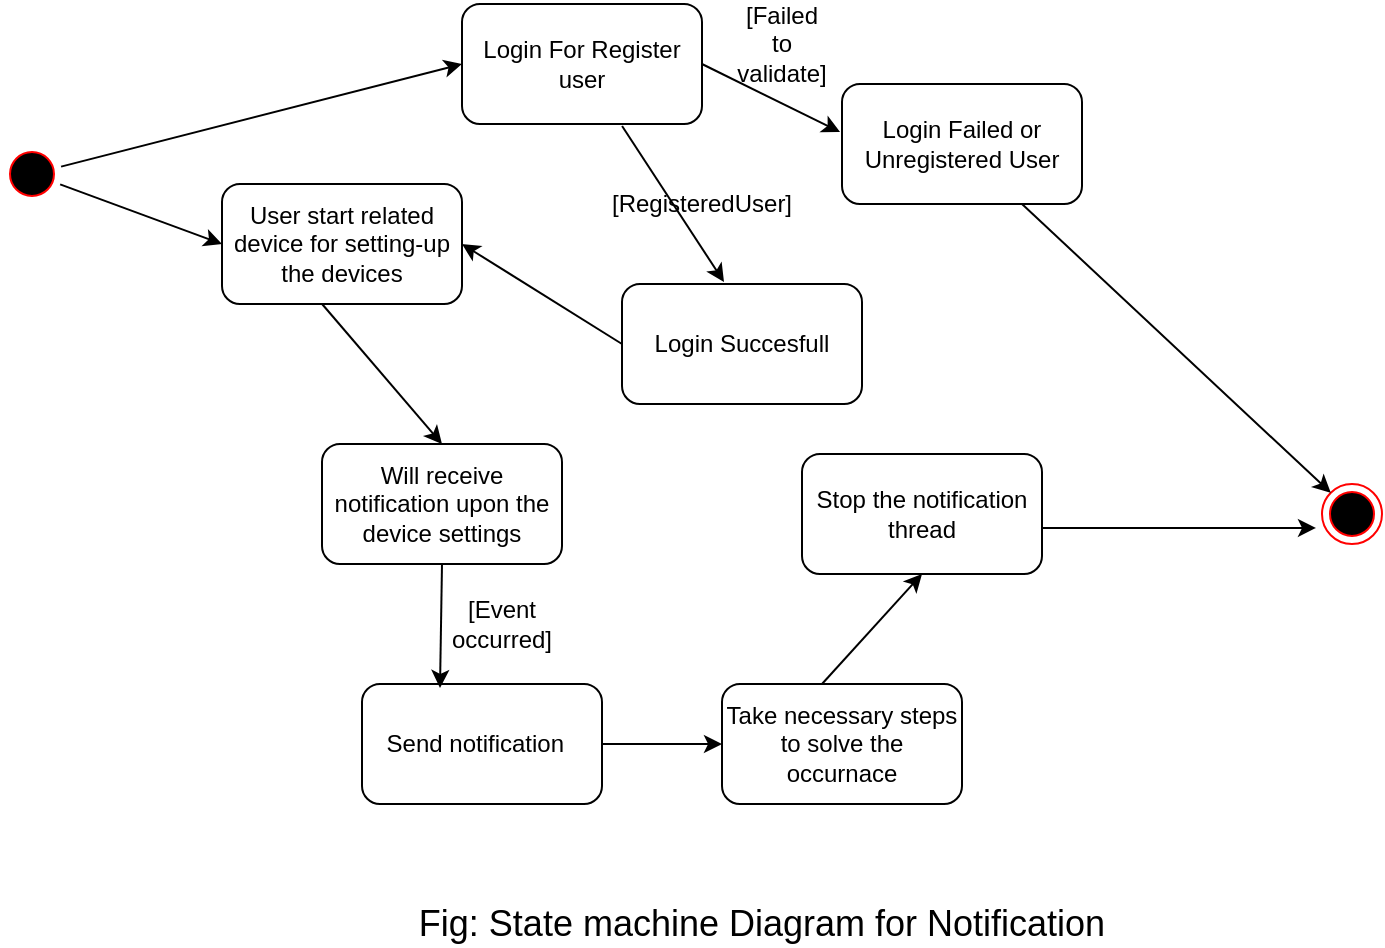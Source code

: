 <mxfile version="13.5.4" type="device" pages="2"><diagram id="cHimT5M6V3mDiU1rvWXE" name="Page-1"><mxGraphModel dx="914" dy="639" grid="1" gridSize="10" guides="1" tooltips="1" connect="1" arrows="1" fold="1" page="1" pageScale="1" pageWidth="827" pageHeight="1169" math="0" shadow="0"><root><mxCell id="0"/><mxCell id="1" parent="0"/><mxCell id="YjNI6bDm89CzLngoFgrO-1" value="" style="ellipse;html=1;shape=startState;fillColor=#000000;strokeColor=#ff0000;" parent="1" vertex="1"><mxGeometry x="30" y="150" width="30" height="30" as="geometry"/></mxCell><mxCell id="YjNI6bDm89CzLngoFgrO-3" value="" style="ellipse;html=1;shape=endState;fillColor=#000000;strokeColor=#ff0000;" parent="1" vertex="1"><mxGeometry x="690" y="320" width="30" height="30" as="geometry"/></mxCell><mxCell id="doU_Nix4IOv7lN5NU6pv-1" value="User start related device for setting-up the devices" style="rounded=1;whiteSpace=wrap;html=1;" vertex="1" parent="1"><mxGeometry x="140" y="170" width="120" height="60" as="geometry"/></mxCell><mxCell id="doU_Nix4IOv7lN5NU6pv-2" value="" style="endArrow=classic;html=1;entryX=0;entryY=0.5;entryDx=0;entryDy=0;" edge="1" parent="1" source="YjNI6bDm89CzLngoFgrO-1"><mxGeometry width="50" height="50" relative="1" as="geometry"><mxPoint x="60" y="200" as="sourcePoint"/><mxPoint x="140" y="200" as="targetPoint"/></mxGeometry></mxCell><mxCell id="doU_Nix4IOv7lN5NU6pv-3" value="Login For Register user" style="rounded=1;whiteSpace=wrap;html=1;" vertex="1" parent="1"><mxGeometry x="260" y="80" width="120" height="60" as="geometry"/></mxCell><mxCell id="doU_Nix4IOv7lN5NU6pv-5" value="" style="endArrow=classic;html=1;entryX=0;entryY=0.5;entryDx=0;entryDy=0;" edge="1" parent="1" source="YjNI6bDm89CzLngoFgrO-1" target="doU_Nix4IOv7lN5NU6pv-3"><mxGeometry width="50" height="50" relative="1" as="geometry"><mxPoint x="380" y="350" as="sourcePoint"/><mxPoint x="430" y="300" as="targetPoint"/></mxGeometry></mxCell><mxCell id="doU_Nix4IOv7lN5NU6pv-6" value="Login Failed or Unregistered User" style="rounded=1;whiteSpace=wrap;html=1;" vertex="1" parent="1"><mxGeometry x="450" y="120" width="120" height="60" as="geometry"/></mxCell><mxCell id="doU_Nix4IOv7lN5NU6pv-7" value="" style="endArrow=classic;html=1;entryX=0;entryY=0;entryDx=0;entryDy=0;exitX=0.75;exitY=1;exitDx=0;exitDy=0;" edge="1" parent="1" source="doU_Nix4IOv7lN5NU6pv-6" target="YjNI6bDm89CzLngoFgrO-3"><mxGeometry width="50" height="50" relative="1" as="geometry"><mxPoint x="380" y="350" as="sourcePoint"/><mxPoint x="430" y="300" as="targetPoint"/></mxGeometry></mxCell><mxCell id="doU_Nix4IOv7lN5NU6pv-8" value="" style="endArrow=classic;html=1;exitX=1;exitY=0.5;exitDx=0;exitDy=0;entryX=-0.008;entryY=0.4;entryDx=0;entryDy=0;entryPerimeter=0;" edge="1" parent="1" source="doU_Nix4IOv7lN5NU6pv-3" target="doU_Nix4IOv7lN5NU6pv-6"><mxGeometry width="50" height="50" relative="1" as="geometry"><mxPoint x="380" y="350" as="sourcePoint"/><mxPoint x="430" y="300" as="targetPoint"/></mxGeometry></mxCell><mxCell id="doU_Nix4IOv7lN5NU6pv-9" value="Login Succesfull" style="rounded=1;whiteSpace=wrap;html=1;" vertex="1" parent="1"><mxGeometry x="340" y="220" width="120" height="60" as="geometry"/></mxCell><mxCell id="doU_Nix4IOv7lN5NU6pv-10" value="" style="endArrow=classic;html=1;exitX=0.667;exitY=1.017;exitDx=0;exitDy=0;exitPerimeter=0;entryX=0.425;entryY=-0.017;entryDx=0;entryDy=0;entryPerimeter=0;" edge="1" parent="1" source="doU_Nix4IOv7lN5NU6pv-3" target="doU_Nix4IOv7lN5NU6pv-9"><mxGeometry width="50" height="50" relative="1" as="geometry"><mxPoint x="380" y="350" as="sourcePoint"/><mxPoint x="430" y="300" as="targetPoint"/></mxGeometry></mxCell><mxCell id="doU_Nix4IOv7lN5NU6pv-11" value="" style="endArrow=classic;html=1;entryX=1;entryY=0.5;entryDx=0;entryDy=0;exitX=0;exitY=0.5;exitDx=0;exitDy=0;" edge="1" parent="1" source="doU_Nix4IOv7lN5NU6pv-9" target="doU_Nix4IOv7lN5NU6pv-1"><mxGeometry width="50" height="50" relative="1" as="geometry"><mxPoint x="380" y="350" as="sourcePoint"/><mxPoint x="430" y="300" as="targetPoint"/></mxGeometry></mxCell><mxCell id="doU_Nix4IOv7lN5NU6pv-12" value="Will receive notification upon the device settings" style="rounded=1;whiteSpace=wrap;html=1;" vertex="1" parent="1"><mxGeometry x="190" y="300" width="120" height="60" as="geometry"/></mxCell><mxCell id="doU_Nix4IOv7lN5NU6pv-13" value="" style="endArrow=classic;html=1;exitX=0.417;exitY=1;exitDx=0;exitDy=0;exitPerimeter=0;entryX=0.5;entryY=0;entryDx=0;entryDy=0;" edge="1" parent="1" source="doU_Nix4IOv7lN5NU6pv-1" target="doU_Nix4IOv7lN5NU6pv-12"><mxGeometry width="50" height="50" relative="1" as="geometry"><mxPoint x="380" y="350" as="sourcePoint"/><mxPoint x="430" y="300" as="targetPoint"/></mxGeometry></mxCell><mxCell id="doU_Nix4IOv7lN5NU6pv-14" value="[Failed to validate]" style="text;html=1;strokeColor=none;fillColor=none;align=center;verticalAlign=middle;whiteSpace=wrap;rounded=0;" vertex="1" parent="1"><mxGeometry x="400" y="90" width="40" height="20" as="geometry"/></mxCell><mxCell id="doU_Nix4IOv7lN5NU6pv-15" value="[RegisteredUser]" style="text;html=1;strokeColor=none;fillColor=none;align=center;verticalAlign=middle;whiteSpace=wrap;rounded=0;" vertex="1" parent="1"><mxGeometry x="360" y="170" width="40" height="20" as="geometry"/></mxCell><mxCell id="doU_Nix4IOv7lN5NU6pv-17" value="Send notification &amp;nbsp;" style="rounded=1;whiteSpace=wrap;html=1;" vertex="1" parent="1"><mxGeometry x="210" y="420" width="120" height="60" as="geometry"/></mxCell><mxCell id="doU_Nix4IOv7lN5NU6pv-18" value="" style="endArrow=classic;html=1;exitX=0.5;exitY=1;exitDx=0;exitDy=0;entryX=0.325;entryY=0.033;entryDx=0;entryDy=0;entryPerimeter=0;" edge="1" parent="1" source="doU_Nix4IOv7lN5NU6pv-12" target="doU_Nix4IOv7lN5NU6pv-17"><mxGeometry width="50" height="50" relative="1" as="geometry"><mxPoint x="380" y="350" as="sourcePoint"/><mxPoint x="430" y="300" as="targetPoint"/></mxGeometry></mxCell><mxCell id="doU_Nix4IOv7lN5NU6pv-19" value="[Event occurred]" style="text;html=1;strokeColor=none;fillColor=none;align=center;verticalAlign=middle;whiteSpace=wrap;rounded=0;" vertex="1" parent="1"><mxGeometry x="260" y="380" width="40" height="20" as="geometry"/></mxCell><mxCell id="doU_Nix4IOv7lN5NU6pv-20" value="Take necessary steps to solve the occurnace" style="rounded=1;whiteSpace=wrap;html=1;" vertex="1" parent="1"><mxGeometry x="390" y="420" width="120" height="60" as="geometry"/></mxCell><mxCell id="doU_Nix4IOv7lN5NU6pv-21" value="" style="endArrow=classic;html=1;exitX=1;exitY=0.5;exitDx=0;exitDy=0;entryX=0;entryY=0.5;entryDx=0;entryDy=0;" edge="1" parent="1" source="doU_Nix4IOv7lN5NU6pv-17" target="doU_Nix4IOv7lN5NU6pv-20"><mxGeometry width="50" height="50" relative="1" as="geometry"><mxPoint x="380" y="350" as="sourcePoint"/><mxPoint x="430" y="300" as="targetPoint"/></mxGeometry></mxCell><mxCell id="doU_Nix4IOv7lN5NU6pv-22" value="Stop the notification thread" style="rounded=1;whiteSpace=wrap;html=1;" vertex="1" parent="1"><mxGeometry x="430" y="305" width="120" height="60" as="geometry"/></mxCell><mxCell id="doU_Nix4IOv7lN5NU6pv-23" value="" style="endArrow=classic;html=1;entryX=0.5;entryY=1;entryDx=0;entryDy=0;" edge="1" parent="1" target="doU_Nix4IOv7lN5NU6pv-22"><mxGeometry width="50" height="50" relative="1" as="geometry"><mxPoint x="440" y="420" as="sourcePoint"/><mxPoint x="430" y="300" as="targetPoint"/></mxGeometry></mxCell><mxCell id="doU_Nix4IOv7lN5NU6pv-24" value="" style="endArrow=classic;html=1;entryX=-0.1;entryY=0.733;entryDx=0;entryDy=0;entryPerimeter=0;" edge="1" parent="1" target="YjNI6bDm89CzLngoFgrO-3"><mxGeometry width="50" height="50" relative="1" as="geometry"><mxPoint x="550" y="342" as="sourcePoint"/><mxPoint x="430" y="300" as="targetPoint"/></mxGeometry></mxCell><mxCell id="doU_Nix4IOv7lN5NU6pv-25" value="&lt;font style=&quot;font-size: 18px&quot;&gt;Fig: State machine Diagram for Notification&lt;/font&gt;" style="text;html=1;strokeColor=none;fillColor=none;align=center;verticalAlign=middle;whiteSpace=wrap;rounded=0;" vertex="1" parent="1"><mxGeometry x="230" y="530" width="360" height="20" as="geometry"/></mxCell></root></mxGraphModel></diagram><diagram id="bcRhAsf4t0jDKwA4rb9A" name="Page-2"><mxGraphModel dx="914" dy="639" grid="1" gridSize="10" guides="1" tooltips="1" connect="1" arrows="1" fold="1" page="1" pageScale="1" pageWidth="827" pageHeight="1169" math="0" shadow="0"><root><mxCell id="itKmvmrKCftpA_7l0nzQ-0"/><mxCell id="itKmvmrKCftpA_7l0nzQ-1" parent="itKmvmrKCftpA_7l0nzQ-0"/></root></mxGraphModel></diagram></mxfile>